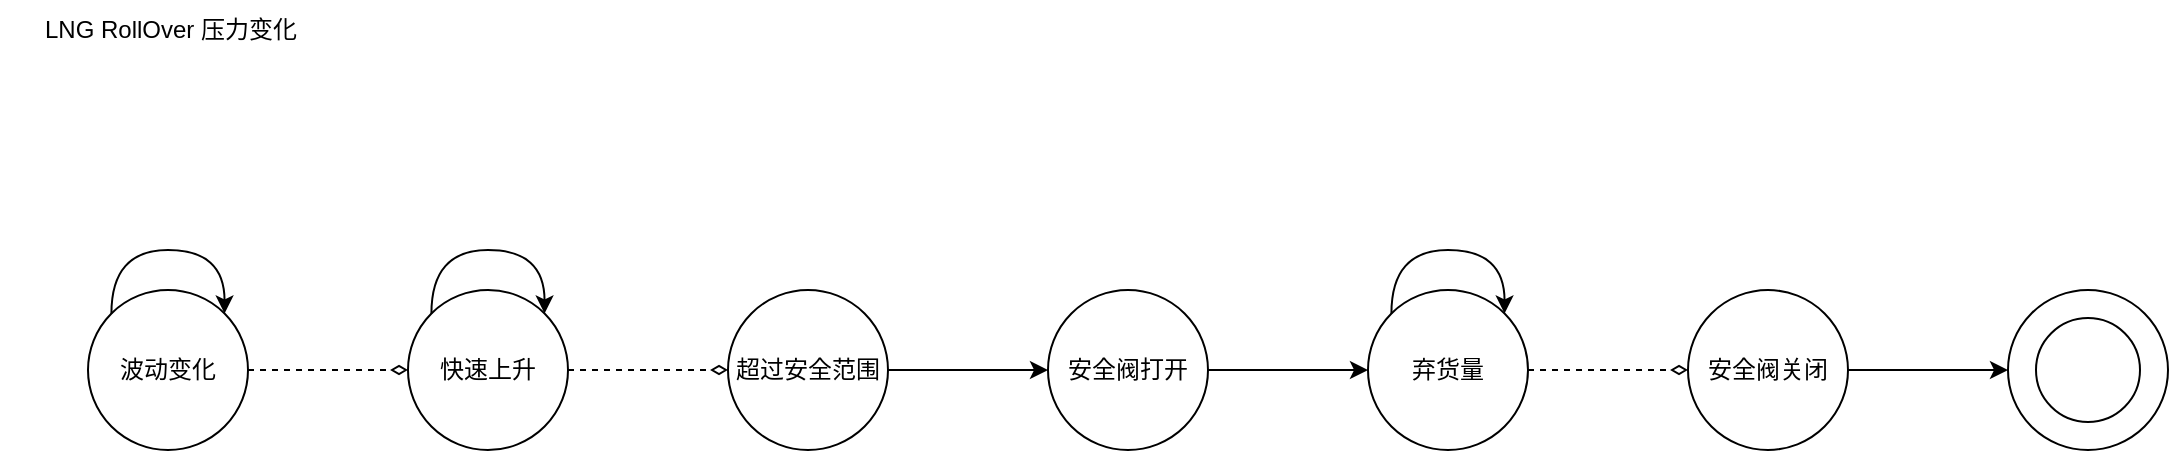<mxfile version="24.7.10">
  <diagram name="第 1 页" id="pk123mcdlqgLAMYyw5vK">
    <mxGraphModel dx="1738" dy="739" grid="0" gridSize="10" guides="1" tooltips="1" connect="1" arrows="1" fold="1" page="0" pageScale="1" pageWidth="1200" pageHeight="1920" math="0" shadow="0">
      <root>
        <mxCell id="0" />
        <mxCell id="1" parent="0" />
        <mxCell id="TAY0rn0z_sBDKMrCpdAW-5" value="" style="edgeStyle=orthogonalEdgeStyle;rounded=0;orthogonalLoop=1;jettySize=auto;html=1;endArrow=diamondThin;endFill=0;dashed=1;" edge="1" parent="1" source="TAY0rn0z_sBDKMrCpdAW-1" target="TAY0rn0z_sBDKMrCpdAW-4">
          <mxGeometry relative="1" as="geometry" />
        </mxCell>
        <mxCell id="TAY0rn0z_sBDKMrCpdAW-1" value="波动变化" style="ellipse;whiteSpace=wrap;html=1;aspect=fixed;" vertex="1" parent="1">
          <mxGeometry x="-162" y="330" width="80" height="80" as="geometry" />
        </mxCell>
        <mxCell id="TAY0rn0z_sBDKMrCpdAW-2" value="LNG RollOver 压力变化" style="text;html=1;align=center;verticalAlign=middle;whiteSpace=wrap;rounded=0;" vertex="1" parent="1">
          <mxGeometry x="-206" y="185" width="171" height="30" as="geometry" />
        </mxCell>
        <mxCell id="TAY0rn0z_sBDKMrCpdAW-7" value="" style="edgeStyle=orthogonalEdgeStyle;rounded=0;orthogonalLoop=1;jettySize=auto;html=1;endArrow=diamondThin;endFill=0;dashed=1;" edge="1" parent="1" source="TAY0rn0z_sBDKMrCpdAW-4" target="TAY0rn0z_sBDKMrCpdAW-6">
          <mxGeometry relative="1" as="geometry" />
        </mxCell>
        <mxCell id="TAY0rn0z_sBDKMrCpdAW-4" value="快速上升" style="ellipse;whiteSpace=wrap;html=1;aspect=fixed;" vertex="1" parent="1">
          <mxGeometry x="-2" y="330" width="80" height="80" as="geometry" />
        </mxCell>
        <mxCell id="TAY0rn0z_sBDKMrCpdAW-9" value="" style="edgeStyle=orthogonalEdgeStyle;rounded=0;orthogonalLoop=1;jettySize=auto;html=1;" edge="1" parent="1" source="TAY0rn0z_sBDKMrCpdAW-6" target="TAY0rn0z_sBDKMrCpdAW-8">
          <mxGeometry relative="1" as="geometry" />
        </mxCell>
        <mxCell id="TAY0rn0z_sBDKMrCpdAW-6" value="超过安全范围" style="ellipse;whiteSpace=wrap;html=1;aspect=fixed;" vertex="1" parent="1">
          <mxGeometry x="158" y="330" width="80" height="80" as="geometry" />
        </mxCell>
        <mxCell id="TAY0rn0z_sBDKMrCpdAW-11" value="" style="edgeStyle=orthogonalEdgeStyle;rounded=0;orthogonalLoop=1;jettySize=auto;html=1;" edge="1" parent="1" source="TAY0rn0z_sBDKMrCpdAW-8" target="TAY0rn0z_sBDKMrCpdAW-10">
          <mxGeometry relative="1" as="geometry" />
        </mxCell>
        <mxCell id="TAY0rn0z_sBDKMrCpdAW-8" value="安全阀打开" style="ellipse;whiteSpace=wrap;html=1;aspect=fixed;" vertex="1" parent="1">
          <mxGeometry x="318" y="330" width="80" height="80" as="geometry" />
        </mxCell>
        <mxCell id="TAY0rn0z_sBDKMrCpdAW-13" value="" style="edgeStyle=orthogonalEdgeStyle;rounded=0;orthogonalLoop=1;jettySize=auto;html=1;endArrow=diamondThin;endFill=0;dashed=1;" edge="1" parent="1" source="TAY0rn0z_sBDKMrCpdAW-10" target="TAY0rn0z_sBDKMrCpdAW-12">
          <mxGeometry relative="1" as="geometry" />
        </mxCell>
        <mxCell id="TAY0rn0z_sBDKMrCpdAW-10" value="弃货量" style="ellipse;whiteSpace=wrap;html=1;aspect=fixed;" vertex="1" parent="1">
          <mxGeometry x="478" y="330" width="80" height="80" as="geometry" />
        </mxCell>
        <mxCell id="TAY0rn0z_sBDKMrCpdAW-15" value="" style="edgeStyle=orthogonalEdgeStyle;rounded=0;orthogonalLoop=1;jettySize=auto;html=1;" edge="1" parent="1" source="TAY0rn0z_sBDKMrCpdAW-12" target="TAY0rn0z_sBDKMrCpdAW-14">
          <mxGeometry relative="1" as="geometry" />
        </mxCell>
        <mxCell id="TAY0rn0z_sBDKMrCpdAW-12" value="安全阀关闭" style="ellipse;whiteSpace=wrap;html=1;aspect=fixed;" vertex="1" parent="1">
          <mxGeometry x="638" y="330" width="80" height="80" as="geometry" />
        </mxCell>
        <mxCell id="TAY0rn0z_sBDKMrCpdAW-14" value="" style="ellipse;whiteSpace=wrap;html=1;aspect=fixed;" vertex="1" parent="1">
          <mxGeometry x="798" y="330" width="80" height="80" as="geometry" />
        </mxCell>
        <mxCell id="TAY0rn0z_sBDKMrCpdAW-16" value="" style="ellipse;whiteSpace=wrap;html=1;aspect=fixed;" vertex="1" parent="1">
          <mxGeometry x="812" y="344" width="52" height="52" as="geometry" />
        </mxCell>
        <mxCell id="TAY0rn0z_sBDKMrCpdAW-17" style="edgeStyle=orthogonalEdgeStyle;rounded=0;orthogonalLoop=1;jettySize=auto;html=1;exitX=0;exitY=0;exitDx=0;exitDy=0;entryX=1;entryY=0;entryDx=0;entryDy=0;curved=1;" edge="1" parent="1" source="TAY0rn0z_sBDKMrCpdAW-1" target="TAY0rn0z_sBDKMrCpdAW-1">
          <mxGeometry relative="1" as="geometry">
            <Array as="points">
              <mxPoint x="-150" y="310" />
              <mxPoint x="-94" y="310" />
            </Array>
          </mxGeometry>
        </mxCell>
        <mxCell id="TAY0rn0z_sBDKMrCpdAW-19" style="edgeStyle=orthogonalEdgeStyle;rounded=0;orthogonalLoop=1;jettySize=auto;html=1;exitX=0;exitY=0;exitDx=0;exitDy=0;entryX=1;entryY=0;entryDx=0;entryDy=0;curved=1;" edge="1" parent="1" source="TAY0rn0z_sBDKMrCpdAW-4" target="TAY0rn0z_sBDKMrCpdAW-4">
          <mxGeometry relative="1" as="geometry">
            <Array as="points">
              <mxPoint x="10" y="310" />
              <mxPoint x="66" y="310" />
            </Array>
          </mxGeometry>
        </mxCell>
        <mxCell id="TAY0rn0z_sBDKMrCpdAW-20" style="edgeStyle=orthogonalEdgeStyle;rounded=0;orthogonalLoop=1;jettySize=auto;html=1;exitX=0;exitY=0;exitDx=0;exitDy=0;entryX=1;entryY=0;entryDx=0;entryDy=0;curved=1;" edge="1" parent="1" source="TAY0rn0z_sBDKMrCpdAW-10" target="TAY0rn0z_sBDKMrCpdAW-10">
          <mxGeometry relative="1" as="geometry">
            <Array as="points">
              <mxPoint x="490" y="310" />
              <mxPoint x="546" y="310" />
            </Array>
          </mxGeometry>
        </mxCell>
      </root>
    </mxGraphModel>
  </diagram>
</mxfile>
